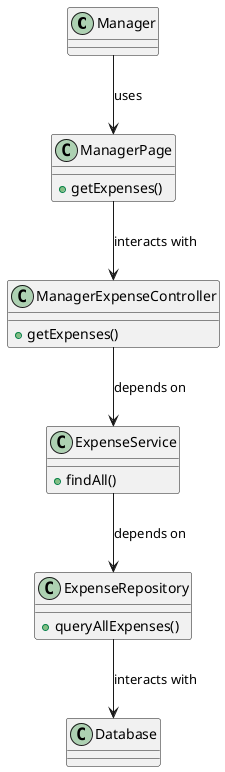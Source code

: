 @startuml
class Manager {
}

class ManagerPage {
  +getExpenses()
}

class ManagerExpenseController {
  +getExpenses()
}

class ExpenseService {
  +findAll()
}

class ExpenseRepository {
  +queryAllExpenses()
}

class Database {
}

Manager --> ManagerPage : uses
ManagerPage --> ManagerExpenseController : interacts with
ManagerExpenseController --> ExpenseService : depends on
ExpenseService --> ExpenseRepository : depends on
ExpenseRepository --> Database : interacts with
@enduml
